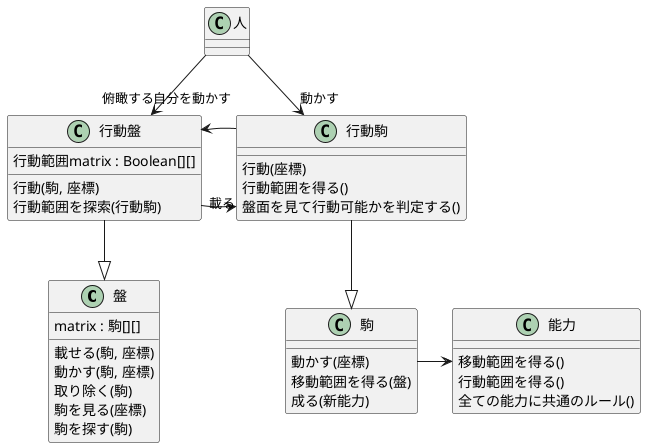 @startuml

class 盤{
matrix : 駒[][]
載せる(駒, 座標)
動かす(駒, 座標)
取り除く(駒)
駒を見る(座標)
駒を探す(駒)
}
class 駒{
動かす(座標)
移動範囲を得る(盤)
成る(新能力)
}
class 能力{
移動範囲を得る()
行動範囲を得る()
全ての能力に共通のルール()
}

class 行動駒{
行動(座標)
行動範囲を得る()
盤面を見て行動可能かを判定する()
}
class 行動盤{
行動範囲matrix : Boolean[][]
行動(駒, 座標)
行動範囲を探索(行動駒)
}

行動盤 -> "載る" 行動駒
行動駒 --> "自分を動かす" 行動盤
駒 -right->  能力
人 -down-> "動かす" 行動駒
人 -down-> "俯瞰する" 行動盤
行動駒 -down-|>  駒
行動盤 -down-|>  盤

@enduml
